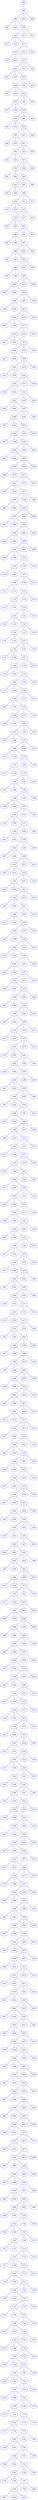 strict graph "" {
	902	[color=blue];
	903	[color=blue];
	902 -- 903	[color=blue];
	904	[color=blue];
	903 -- 904	[color=blue];
	905	[color=blue];
	903 -- 905	[color=blue];
	906	[color=blue];
	903 -- 906	[color=blue];
	907	[color=blue];
	904 -- 907	[color=blue];
	908	[color=blue];
	904 -- 908	[color=blue];
	909	[color=blue];
	904 -- 909	[color=blue];
	910	[color=blue];
	909 -- 910	[color=blue];
	911	[color=blue];
	909 -- 911	[color=blue];
	912	[color=blue];
	909 -- 912	[color=blue];
	913	[color=blue];
	910 -- 913	[color=blue];
	914	[color=blue];
	910 -- 914	[color=blue];
	915	[color=blue];
	910 -- 915	[color=blue];
	916	[color=blue];
	915 -- 916	[color=blue];
	917	[color=blue];
	915 -- 917	[color=blue];
	918	[color=blue];
	915 -- 918	[color=blue];
	919	[color=blue];
	916 -- 919	[color=blue];
	920	[color=blue];
	916 -- 920	[color=blue];
	921	[color=blue];
	916 -- 921	[color=blue];
	922	[color=blue];
	921 -- 922	[color=blue];
	923	[color=blue];
	921 -- 923	[color=blue];
	924	[color=blue];
	921 -- 924	[color=blue];
	925	[color=blue];
	922 -- 925	[color=blue];
	926	[color=blue];
	922 -- 926	[color=blue];
	927	[color=blue];
	922 -- 927	[color=blue];
	928	[color=blue];
	927 -- 928	[color=blue];
	929	[color=blue];
	927 -- 929	[color=blue];
	930	[color=blue];
	927 -- 930	[color=blue];
	931	[color=blue];
	928 -- 931	[color=blue];
	932	[color=blue];
	928 -- 932	[color=blue];
	933	[color=blue];
	928 -- 933	[color=blue];
	934	[color=blue];
	933 -- 934	[color=blue];
	935	[color=blue];
	933 -- 935	[color=blue];
	936	[color=blue];
	933 -- 936	[color=blue];
	937	[color=blue];
	934 -- 937	[color=blue];
	938	[color=blue];
	934 -- 938	[color=blue];
	939	[color=blue];
	934 -- 939	[color=blue];
	940	[color=blue];
	939 -- 940	[color=blue];
	941	[color=blue];
	939 -- 941	[color=blue];
	942	[color=blue];
	939 -- 942	[color=blue];
	943	[color=blue];
	940 -- 943	[color=blue];
	944	[color=blue];
	940 -- 944	[color=blue];
	945	[color=blue];
	940 -- 945	[color=blue];
	946	[color=blue];
	945 -- 946	[color=blue];
	947	[color=blue];
	945 -- 947	[color=blue];
	948	[color=blue];
	945 -- 948	[color=blue];
	949	[color=blue];
	946 -- 949	[color=blue];
	950	[color=blue];
	946 -- 950	[color=blue];
	951	[color=blue];
	946 -- 951	[color=blue];
	952	[color=blue];
	951 -- 952	[color=blue];
	953	[color=blue];
	951 -- 953	[color=blue];
	954	[color=blue];
	951 -- 954	[color=blue];
	955	[color=blue];
	952 -- 955	[color=blue];
	956	[color=blue];
	952 -- 956	[color=blue];
	957	[color=blue];
	952 -- 957	[color=blue];
	958	[color=blue];
	957 -- 958	[color=blue];
	959	[color=blue];
	957 -- 959	[color=blue];
	960	[color=blue];
	957 -- 960	[color=blue];
	961	[color=blue];
	958 -- 961	[color=blue];
	962	[color=blue];
	958 -- 962	[color=blue];
	963	[color=blue];
	958 -- 963	[color=blue];
	964	[color=blue];
	963 -- 964	[color=blue];
	965	[color=blue];
	963 -- 965	[color=blue];
	966	[color=blue];
	963 -- 966	[color=blue];
	967	[color=blue];
	964 -- 967	[color=blue];
	968	[color=blue];
	964 -- 968	[color=blue];
	969	[color=blue];
	964 -- 969	[color=blue];
	970	[color=blue];
	969 -- 970	[color=blue];
	971	[color=blue];
	969 -- 971	[color=blue];
	972	[color=blue];
	969 -- 972	[color=blue];
	973	[color=blue];
	970 -- 973	[color=blue];
	974	[color=blue];
	970 -- 974	[color=blue];
	975	[color=blue];
	970 -- 975	[color=blue];
	976	[color=blue];
	975 -- 976	[color=blue];
	977	[color=blue];
	975 -- 977	[color=blue];
	978	[color=blue];
	975 -- 978	[color=blue];
	979	[color=blue];
	976 -- 979	[color=blue];
	980	[color=blue];
	976 -- 980	[color=blue];
	981	[color=blue];
	976 -- 981	[color=blue];
	982	[color=blue];
	981 -- 982	[color=blue];
	983	[color=blue];
	981 -- 983	[color=blue];
	984	[color=blue];
	981 -- 984	[color=blue];
	985	[color=blue];
	982 -- 985	[color=blue];
	986	[color=blue];
	982 -- 986	[color=blue];
	987	[color=blue];
	982 -- 987	[color=blue];
	988	[color=blue];
	987 -- 988	[color=blue];
	989	[color=blue];
	987 -- 989	[color=blue];
	990	[color=blue];
	987 -- 990	[color=blue];
	991	[color=blue];
	988 -- 991	[color=blue];
	992	[color=blue];
	988 -- 992	[color=blue];
	993	[color=blue];
	988 -- 993	[color=blue];
	994	[color=blue];
	993 -- 994	[color=blue];
	995	[color=blue];
	993 -- 995	[color=blue];
	996	[color=blue];
	993 -- 996	[color=blue];
	997	[color=blue];
	994 -- 997	[color=blue];
	998	[color=blue];
	994 -- 998	[color=blue];
	999	[color=blue];
	994 -- 999	[color=blue];
	1000	[color=blue];
	999 -- 1000	[color=blue];
	1001	[color=blue];
	999 -- 1001	[color=blue];
	1002	[color=blue];
	999 -- 1002	[color=blue];
	1003	[color=blue];
	1000 -- 1003	[color=blue];
	1004	[color=blue];
	1000 -- 1004	[color=blue];
	1005	[color=blue];
	1000 -- 1005	[color=blue];
	1006	[color=blue];
	1005 -- 1006	[color=blue];
	1007	[color=blue];
	1005 -- 1007	[color=blue];
	1008	[color=blue];
	1005 -- 1008	[color=blue];
	1009	[color=blue];
	1006 -- 1009	[color=blue];
	1010	[color=blue];
	1006 -- 1010	[color=blue];
	1011	[color=blue];
	1006 -- 1011	[color=blue];
	1012	[color=blue];
	1011 -- 1012	[color=blue];
	1013	[color=blue];
	1011 -- 1013	[color=blue];
	1014	[color=blue];
	1011 -- 1014	[color=blue];
	1015	[color=blue];
	1012 -- 1015	[color=blue];
	1016	[color=blue];
	1012 -- 1016	[color=blue];
	1017	[color=blue];
	1012 -- 1017	[color=blue];
	1018	[color=blue];
	1017 -- 1018	[color=blue];
	1019	[color=blue];
	1017 -- 1019	[color=blue];
	1020	[color=blue];
	1017 -- 1020	[color=blue];
	1021	[color=blue];
	1018 -- 1021	[color=blue];
	1022	[color=blue];
	1018 -- 1022	[color=blue];
	1023	[color=blue];
	1018 -- 1023	[color=blue];
	1024	[color=blue];
	1023 -- 1024	[color=blue];
	1025	[color=blue];
	1023 -- 1025	[color=blue];
	1026	[color=blue];
	1023 -- 1026	[color=blue];
	1027	[color=blue];
	1024 -- 1027	[color=blue];
	1028	[color=blue];
	1024 -- 1028	[color=blue];
	1029	[color=blue];
	1024 -- 1029	[color=blue];
	1030	[color=blue];
	1029 -- 1030	[color=blue];
	1031	[color=blue];
	1029 -- 1031	[color=blue];
	1032	[color=blue];
	1029 -- 1032	[color=blue];
	1033	[color=blue];
	1030 -- 1033	[color=blue];
	1034	[color=blue];
	1030 -- 1034	[color=blue];
	1035	[color=blue];
	1030 -- 1035	[color=blue];
	1036	[color=blue];
	1035 -- 1036	[color=blue];
	1037	[color=blue];
	1035 -- 1037	[color=blue];
	1038	[color=blue];
	1035 -- 1038	[color=blue];
	1039	[color=blue];
	1036 -- 1039	[color=blue];
	1040	[color=blue];
	1036 -- 1040	[color=blue];
	1041	[color=blue];
	1036 -- 1041	[color=blue];
	1042	[color=blue];
	1041 -- 1042	[color=blue];
	1043	[color=blue];
	1041 -- 1043	[color=blue];
	1044	[color=blue];
	1041 -- 1044	[color=blue];
	1045	[color=blue];
	1042 -- 1045	[color=blue];
	1046	[color=blue];
	1042 -- 1046	[color=blue];
	1047	[color=blue];
	1042 -- 1047	[color=blue];
	1048	[color=blue];
	1047 -- 1048	[color=blue];
	1049	[color=blue];
	1047 -- 1049	[color=blue];
	1050	[color=blue];
	1047 -- 1050	[color=blue];
	1051	[color=blue];
	1048 -- 1051	[color=blue];
	1052	[color=blue];
	1048 -- 1052	[color=blue];
	1053	[color=blue];
	1048 -- 1053	[color=blue];
	1054	[color=blue];
	1053 -- 1054	[color=blue];
	1055	[color=blue];
	1053 -- 1055	[color=blue];
	1056	[color=blue];
	1053 -- 1056	[color=blue];
	1057	[color=blue];
	1054 -- 1057	[color=blue];
	1058	[color=blue];
	1054 -- 1058	[color=blue];
	1059	[color=blue];
	1054 -- 1059	[color=blue];
	1060	[color=blue];
	1059 -- 1060	[color=blue];
	1061	[color=blue];
	1059 -- 1061	[color=blue];
	1062	[color=blue];
	1059 -- 1062	[color=blue];
	1063	[color=blue];
	1060 -- 1063	[color=blue];
	1064	[color=blue];
	1060 -- 1064	[color=blue];
	1065	[color=blue];
	1060 -- 1065	[color=blue];
	1066	[color=blue];
	1065 -- 1066	[color=blue];
	1067	[color=blue];
	1065 -- 1067	[color=blue];
	1068	[color=blue];
	1065 -- 1068	[color=blue];
	1069	[color=blue];
	1066 -- 1069	[color=blue];
	1070	[color=blue];
	1066 -- 1070	[color=blue];
	1071	[color=blue];
	1066 -- 1071	[color=blue];
	1072	[color=blue];
	1071 -- 1072	[color=blue];
	1073	[color=blue];
	1071 -- 1073	[color=blue];
	1074	[color=blue];
	1071 -- 1074	[color=blue];
	1075	[color=blue];
	1072 -- 1075	[color=blue];
	1076	[color=blue];
	1072 -- 1076	[color=blue];
	1077	[color=blue];
	1072 -- 1077	[color=blue];
	1078	[color=blue];
	1077 -- 1078	[color=blue];
	1079	[color=blue];
	1077 -- 1079	[color=blue];
	1080	[color=blue];
	1077 -- 1080	[color=blue];
	1081	[color=blue];
	1078 -- 1081	[color=blue];
	1082	[color=blue];
	1078 -- 1082	[color=blue];
	1083	[color=blue];
	1078 -- 1083	[color=blue];
	1084	[color=blue];
	1083 -- 1084	[color=blue];
	1085	[color=blue];
	1083 -- 1085	[color=blue];
	1086	[color=blue];
	1083 -- 1086	[color=blue];
	1087	[color=blue];
	1084 -- 1087	[color=blue];
	1088	[color=blue];
	1084 -- 1088	[color=blue];
	1089	[color=blue];
	1084 -- 1089	[color=blue];
	1090	[color=blue];
	1089 -- 1090	[color=blue];
	1091	[color=blue];
	1089 -- 1091	[color=blue];
	1092	[color=blue];
	1089 -- 1092	[color=blue];
	1093	[color=blue];
	1090 -- 1093	[color=blue];
	1094	[color=blue];
	1090 -- 1094	[color=blue];
	1095	[color=blue];
	1090 -- 1095	[color=blue];
	1096	[color=blue];
	1095 -- 1096	[color=blue];
	1097	[color=blue];
	1095 -- 1097	[color=blue];
	1098	[color=blue];
	1095 -- 1098	[color=blue];
	1099	[color=blue];
	1096 -- 1099	[color=blue];
	1100	[color=blue];
	1096 -- 1100	[color=blue];
	1101	[color=blue];
	1096 -- 1101	[color=blue];
	1102	[color=blue];
	1101 -- 1102	[color=blue];
	1103	[color=blue];
	1101 -- 1103	[color=blue];
	1104	[color=blue];
	1101 -- 1104	[color=blue];
	1105	[color=blue];
	1102 -- 1105	[color=blue];
	1106	[color=blue];
	1102 -- 1106	[color=blue];
	1107	[color=blue];
	1102 -- 1107	[color=blue];
	1108	[color=blue];
	1107 -- 1108	[color=blue];
	1109	[color=blue];
	1107 -- 1109	[color=blue];
	1110	[color=blue];
	1107 -- 1110	[color=blue];
	1111	[color=blue];
	1108 -- 1111	[color=blue];
	1112	[color=blue];
	1108 -- 1112	[color=blue];
	1113	[color=blue];
	1108 -- 1113	[color=blue];
	1114	[color=blue];
	1113 -- 1114	[color=blue];
	1115	[color=blue];
	1113 -- 1115	[color=blue];
	1116	[color=blue];
	1113 -- 1116	[color=blue];
	1117	[color=blue];
	1114 -- 1117	[color=blue];
	1118	[color=blue];
	1114 -- 1118	[color=blue];
	1119	[color=blue];
	1114 -- 1119	[color=blue];
	1120	[color=blue];
	1119 -- 1120	[color=blue];
	1121	[color=blue];
	1119 -- 1121	[color=blue];
	1122	[color=blue];
	1119 -- 1122	[color=blue];
	1123	[color=blue];
	1120 -- 1123	[color=blue];
	1124	[color=blue];
	1120 -- 1124	[color=blue];
	1125	[color=blue];
	1120 -- 1125	[color=blue];
	1126	[color=blue];
	1125 -- 1126	[color=blue];
	1127	[color=blue];
	1125 -- 1127	[color=blue];
	1128	[color=blue];
	1125 -- 1128	[color=blue];
	1129	[color=blue];
	1126 -- 1129	[color=blue];
	1130	[color=blue];
	1126 -- 1130	[color=blue];
	1131	[color=blue];
	1126 -- 1131	[color=blue];
	1132	[color=blue];
	1131 -- 1132	[color=blue];
	1133	[color=blue];
	1131 -- 1133	[color=blue];
	1134	[color=blue];
	1131 -- 1134	[color=blue];
	1135	[color=blue];
	1132 -- 1135	[color=blue];
	1136	[color=blue];
	1132 -- 1136	[color=blue];
	1137	[color=blue];
	1132 -- 1137	[color=blue];
	1138	[color=blue];
	1137 -- 1138	[color=blue];
	1139	[color=blue];
	1137 -- 1139	[color=blue];
	1140	[color=blue];
	1137 -- 1140	[color=blue];
	1141	[color=blue];
	1138 -- 1141	[color=blue];
	1142	[color=blue];
	1138 -- 1142	[color=blue];
	1143	[color=blue];
	1138 -- 1143	[color=blue];
	1144	[color=blue];
	1143 -- 1144	[color=blue];
	1145	[color=blue];
	1143 -- 1145	[color=blue];
	1146	[color=blue];
	1143 -- 1146	[color=blue];
	1147	[color=blue];
	1144 -- 1147	[color=blue];
	1148	[color=blue];
	1144 -- 1148	[color=blue];
	1149	[color=blue];
	1144 -- 1149	[color=blue];
	1150	[color=blue];
	1149 -- 1150	[color=blue];
	1151	[color=blue];
	1149 -- 1151	[color=blue];
	1152	[color=blue];
	1149 -- 1152	[color=blue];
	1153	[color=blue];
	1150 -- 1153	[color=blue];
	1154	[color=blue];
	1150 -- 1154	[color=blue];
	1155	[color=blue];
	1150 -- 1155	[color=blue];
	1156	[color=blue];
	1155 -- 1156	[color=blue];
	1157	[color=blue];
	1155 -- 1157	[color=blue];
	1158	[color=blue];
	1155 -- 1158	[color=blue];
	1159	[color=blue];
	1156 -- 1159	[color=blue];
	1160	[color=blue];
	1156 -- 1160	[color=blue];
	1161	[color=blue];
	1156 -- 1161	[color=blue];
	1162	[color=blue];
	1161 -- 1162	[color=blue];
	1163	[color=blue];
	1161 -- 1163	[color=blue];
	1164	[color=blue];
	1161 -- 1164	[color=blue];
	1165	[color=blue];
	1162 -- 1165	[color=blue];
	1166	[color=blue];
	1162 -- 1166	[color=blue];
	1167	[color=blue];
	1162 -- 1167	[color=blue];
	1168	[color=blue];
	1167 -- 1168	[color=blue];
	1169	[color=blue];
	1167 -- 1169	[color=blue];
	1170	[color=blue];
	1167 -- 1170	[color=blue];
	1171	[color=blue];
	1168 -- 1171	[color=blue];
	1172	[color=blue];
	1168 -- 1172	[color=blue];
	1173	[color=blue];
	1168 -- 1173	[color=blue];
	1174	[color=blue];
	1173 -- 1174	[color=blue];
	1175	[color=blue];
	1173 -- 1175	[color=blue];
	1176	[color=blue];
	1173 -- 1176	[color=blue];
	1177	[color=blue];
	1174 -- 1177	[color=blue];
	1178	[color=blue];
	1174 -- 1178	[color=blue];
	1179	[color=blue];
	1174 -- 1179	[color=blue];
	1180	[color=blue];
	1179 -- 1180	[color=blue];
	1181	[color=blue];
	1179 -- 1181	[color=blue];
	1182	[color=blue];
	1179 -- 1182	[color=blue];
	1183	[color=blue];
	1180 -- 1183	[color=blue];
	1184	[color=blue];
	1180 -- 1184	[color=blue];
	1185	[color=blue];
	1180 -- 1185	[color=blue];
	1186	[color=blue];
	1185 -- 1186	[color=blue];
	1187	[color=blue];
	1185 -- 1187	[color=blue];
	1188	[color=blue];
	1185 -- 1188	[color=blue];
	1189	[color=blue];
	1186 -- 1189	[color=blue];
	1190	[color=blue];
	1186 -- 1190	[color=blue];
	1191	[color=blue];
	1186 -- 1191	[color=blue];
	1192	[color=blue];
	1191 -- 1192	[color=blue];
	1193	[color=blue];
	1191 -- 1193	[color=blue];
	1194	[color=blue];
	1191 -- 1194	[color=blue];
	1195	[color=blue];
	1192 -- 1195	[color=blue];
	1196	[color=blue];
	1192 -- 1196	[color=blue];
	1197	[color=blue];
	1192 -- 1197	[color=blue];
	1198	[color=blue];
	1197 -- 1198	[color=blue];
	1199	[color=blue];
	1197 -- 1199	[color=blue];
	1200	[color=blue];
	1197 -- 1200	[color=blue];
	1201	[color=blue];
	1198 -- 1201	[color=blue];
	1202	[color=blue];
	1198 -- 1202	[color=blue];
	1203	[color=blue];
	1198 -- 1203	[color=blue];
	1204	[color=blue];
	1203 -- 1204	[color=blue];
	1205	[color=blue];
	1203 -- 1205	[color=blue];
	1206	[color=blue];
	1203 -- 1206	[color=blue];
	1207	[color=blue];
	1204 -- 1207	[color=blue];
	1208	[color=blue];
	1204 -- 1208	[color=blue];
	1209	[color=blue];
	1204 -- 1209	[color=blue];
	1210	[color=blue];
	1209 -- 1210	[color=blue];
	1211	[color=blue];
	1209 -- 1211	[color=blue];
	1212	[color=blue];
	1209 -- 1212	[color=blue];
	1213	[color=blue];
	1210 -- 1213	[color=blue];
	1214	[color=blue];
	1210 -- 1214	[color=blue];
	1215	[color=blue];
	1210 -- 1215	[color=blue];
	1216	[color=blue];
	1215 -- 1216	[color=blue];
	1217	[color=blue];
	1215 -- 1217	[color=blue];
	1218	[color=blue];
	1215 -- 1218	[color=blue];
	1219	[color=blue];
	1216 -- 1219	[color=blue];
	1220	[color=blue];
	1216 -- 1220	[color=blue];
	1221	[color=blue];
	1216 -- 1221	[color=blue];
	1222	[color=blue];
	1221 -- 1222	[color=blue];
	1223	[color=blue];
	1221 -- 1223	[color=blue];
	1224	[color=blue];
	1221 -- 1224	[color=blue];
	1225	[color=blue];
	1222 -- 1225	[color=blue];
	1226	[color=blue];
	1222 -- 1226	[color=blue];
	1227	[color=blue];
	1222 -- 1227	[color=blue];
	1228	[color=blue];
	1227 -- 1228	[color=blue];
	1229	[color=blue];
	1227 -- 1229	[color=blue];
	1230	[color=blue];
	1227 -- 1230	[color=blue];
	1231	[color=blue];
	1228 -- 1231	[color=blue];
	1232	[color=blue];
	1228 -- 1232	[color=blue];
	1233	[color=blue];
	1228 -- 1233	[color=blue];
	1234	[color=blue];
	1233 -- 1234	[color=blue];
	1235	[color=blue];
	1233 -- 1235	[color=blue];
	1236	[color=blue];
	1233 -- 1236	[color=blue];
	1237	[color=blue];
	1234 -- 1237	[color=blue];
	1238	[color=blue];
	1234 -- 1238	[color=blue];
	1239	[color=blue];
	1234 -- 1239	[color=blue];
	1240	[color=blue];
	1239 -- 1240	[color=blue];
	1241	[color=blue];
	1239 -- 1241	[color=blue];
	1242	[color=blue];
	1239 -- 1242	[color=blue];
	1243	[color=blue];
	1240 -- 1243	[color=blue];
	1244	[color=blue];
	1240 -- 1244	[color=blue];
	1245	[color=blue];
	1240 -- 1245	[color=blue];
	1246	[color=blue];
	1245 -- 1246	[color=blue];
	1247	[color=blue];
	1245 -- 1247	[color=blue];
	1248	[color=blue];
	1245 -- 1248	[color=blue];
	1249	[color=blue];
	1246 -- 1249	[color=blue];
	1250	[color=blue];
	1246 -- 1250	[color=blue];
	1251	[color=blue];
	1246 -- 1251	[color=blue];
	1252	[color=blue];
	1251 -- 1252	[color=blue];
	1253	[color=blue];
	1251 -- 1253	[color=blue];
	1254	[color=blue];
	1251 -- 1254	[color=blue];
	1255	[color=blue];
	1252 -- 1255	[color=blue];
	1256	[color=blue];
	1252 -- 1256	[color=blue];
	1257	[color=blue];
	1252 -- 1257	[color=blue];
	1258	[color=blue];
	1257 -- 1258	[color=blue];
	1259	[color=blue];
	1257 -- 1259	[color=blue];
	1260	[color=blue];
	1257 -- 1260	[color=blue];
	1261	[color=blue];
	1258 -- 1261	[color=blue];
	1262	[color=blue];
	1258 -- 1262	[color=blue];
	1263	[color=blue];
	1258 -- 1263	[color=blue];
	1264	[color=blue];
	1263 -- 1264	[color=blue];
	1265	[color=blue];
	1263 -- 1265	[color=blue];
	1266	[color=blue];
	1263 -- 1266	[color=blue];
	1267	[color=blue];
	1264 -- 1267	[color=blue];
	1268	[color=blue];
	1264 -- 1268	[color=blue];
	1269	[color=blue];
	1264 -- 1269	[color=blue];
	1270	[color=blue];
	1269 -- 1270	[color=blue];
	1271	[color=blue];
	1269 -- 1271	[color=blue];
	1272	[color=blue];
	1269 -- 1272	[color=blue];
	1273	[color=blue];
	1270 -- 1273	[color=blue];
	1274	[color=blue];
	1270 -- 1274	[color=blue];
	1275	[color=blue];
	1270 -- 1275	[color=blue];
	1276	[color=blue];
	1275 -- 1276	[color=blue];
	1277	[color=blue];
	1275 -- 1277	[color=blue];
	1278	[color=blue];
	1275 -- 1278	[color=blue];
	1279	[color=blue];
	1276 -- 1279	[color=blue];
	1280	[color=blue];
	1276 -- 1280	[color=blue];
	1281	[color=blue];
	1276 -- 1281	[color=blue];
	1282	[color=blue];
	1281 -- 1282	[color=blue];
	1283	[color=blue];
	1281 -- 1283	[color=blue];
	1284	[color=blue];
	1281 -- 1284	[color=blue];
	1285	[color=blue];
	1282 -- 1285	[color=blue];
	1286	[color=blue];
	1282 -- 1286	[color=blue];
	1287	[color=blue];
	1282 -- 1287	[color=blue];
	1288	[color=blue];
	1287 -- 1288	[color=blue];
	1289	[color=blue];
	1287 -- 1289	[color=blue];
	1290	[color=blue];
	1287 -- 1290	[color=blue];
	1291	[color=blue];
	1288 -- 1291	[color=blue];
	1292	[color=blue];
	1288 -- 1292	[color=blue];
	1293	[color=blue];
	1288 -- 1293	[color=blue];
	1294	[color=blue];
	1293 -- 1294	[color=blue];
	1295	[color=blue];
	1293 -- 1295	[color=blue];
	1296	[color=blue];
	1293 -- 1296	[color=blue];
	1297	[color=blue];
	1294 -- 1297	[color=blue];
	1298	[color=blue];
	1294 -- 1298	[color=blue];
	1299	[color=blue];
	1294 -- 1299	[color=blue];
	1300	[color=blue];
	1299 -- 1300	[color=blue];
	1301	[color=blue];
	1299 -- 1301	[color=blue];
	1302	[color=blue];
	1299 -- 1302	[color=blue];
	1303	[color=blue];
	1300 -- 1303	[color=blue];
	1304	[color=blue];
	1300 -- 1304	[color=blue];
	1305	[color=blue];
	1300 -- 1305	[color=blue];
	1306	[color=blue];
	1305 -- 1306	[color=blue];
	1307	[color=blue];
	1305 -- 1307	[color=blue];
	1308	[color=blue];
	1305 -- 1308	[color=blue];
	1309	[color=blue];
	1306 -- 1309	[color=blue];
	1310	[color=blue];
	1306 -- 1310	[color=blue];
	1311	[color=blue];
	1306 -- 1311	[color=blue];
	1312	[color=blue];
	1311 -- 1312	[color=blue];
	1313	[color=blue];
	1311 -- 1313	[color=blue];
	1314	[color=blue];
	1311 -- 1314	[color=blue];
	1315	[color=blue];
	1312 -- 1315	[color=blue];
	1316	[color=blue];
	1312 -- 1316	[color=blue];
	1317	[color=blue];
	1312 -- 1317	[color=blue];
	1318	[color=blue];
	1317 -- 1318	[color=blue];
	1319	[color=blue];
	1317 -- 1319	[color=blue];
	1320	[color=blue];
	1317 -- 1320	[color=blue];
	1321	[color=blue];
	1318 -- 1321	[color=blue];
	1322	[color=blue];
	1318 -- 1322	[color=blue];
	1323	[color=blue];
	1318 -- 1323	[color=blue];
	1324	[color=blue];
	1323 -- 1324	[color=blue];
	1325	[color=blue];
	1323 -- 1325	[color=blue];
	1326	[color=blue];
	1323 -- 1326	[color=blue];
	1327	[color=blue];
	1324 -- 1327	[color=blue];
	1328	[color=blue];
	1324 -- 1328	[color=blue];
	1329	[color=blue];
	1324 -- 1329	[color=blue];
	1330	[color=blue];
	1329 -- 1330	[color=blue];
	1331	[color=blue];
	1329 -- 1331	[color=blue];
	1332	[color=blue];
	1329 -- 1332	[color=blue];
	1333	[color=blue];
	1330 -- 1333	[color=blue];
	1334	[color=blue];
	1330 -- 1334	[color=blue];
	1335	[color=blue];
	1330 -- 1335	[color=blue];
	1336	[color=blue];
	1335 -- 1336	[color=blue];
	1337	[color=blue];
	1335 -- 1337	[color=blue];
	1338	[color=blue];
	1335 -- 1338	[color=blue];
	1339	[color=blue];
	1336 -- 1339	[color=blue];
	1340	[color=blue];
	1336 -- 1340	[color=blue];
	1341	[color=blue];
	1336 -- 1341	[color=blue];
	1342	[color=blue];
	1341 -- 1342	[color=blue];
	1343	[color=blue];
	1341 -- 1343	[color=blue];
	1344	[color=blue];
	1341 -- 1344	[color=blue];
	1345	[color=blue];
	1342 -- 1345	[color=blue];
	1346	[color=blue];
	1342 -- 1346	[color=blue];
	1347	[color=blue];
	1342 -- 1347	[color=blue];
	1348	[color=blue];
	1347 -- 1348	[color=blue];
	1349	[color=blue];
	1347 -- 1349	[color=blue];
	1350	[color=blue];
	1347 -- 1350	[color=blue];
	1351	[color=blue];
	1348 -- 1351	[color=blue];
	1352	[color=blue];
	1348 -- 1352	[color=blue];
	1353	[color=blue];
	1348 -- 1353	[color=blue];
	1354	[color=blue];
	1353 -- 1354	[color=blue];
	1355	[color=blue];
	1353 -- 1355	[color=blue];
	1356	[color=blue];
	1353 -- 1356	[color=blue];
	1357	[color=blue];
	1354 -- 1357	[color=blue];
	1358	[color=blue];
	1354 -- 1358	[color=blue];
	1359	[color=blue];
	1354 -- 1359	[color=blue];
	1360	[color=blue];
	1359 -- 1360	[color=blue];
	1361	[color=blue];
	1359 -- 1361	[color=blue];
	1362	[color=blue];
	1359 -- 1362	[color=blue];
	1363	[color=blue];
	1360 -- 1363	[color=blue];
	1364	[color=blue];
	1360 -- 1364	[color=blue];
	1365	[color=blue];
	1360 -- 1365	[color=blue];
	1366	[color=blue];
	1365 -- 1366	[color=blue];
	1367	[color=blue];
	1365 -- 1367	[color=blue];
	1368	[color=blue];
	1365 -- 1368	[color=blue];
	1369	[color=blue];
	1366 -- 1369	[color=blue];
	1370	[color=blue];
	1366 -- 1370	[color=blue];
	1371	[color=blue];
	1366 -- 1371	[color=blue];
	1372	[color=blue];
	1371 -- 1372	[color=blue];
	1373	[color=blue];
	1371 -- 1373	[color=blue];
	1374	[color=blue];
	1371 -- 1374	[color=blue];
	1375	[color=blue];
	1372 -- 1375	[color=blue];
	1376	[color=blue];
	1372 -- 1376	[color=blue];
	1377	[color=blue];
	1372 -- 1377	[color=blue];
	1378	[color=blue];
	1377 -- 1378	[color=blue];
	1379	[color=blue];
	1377 -- 1379	[color=blue];
	1380	[color=blue];
	1377 -- 1380	[color=blue];
	1381	[color=blue];
	1378 -- 1381	[color=blue];
	1382	[color=blue];
	1378 -- 1382	[color=blue];
	1383	[color=blue];
	1378 -- 1383	[color=blue];
	1384	[color=blue];
	1383 -- 1384	[color=blue];
	1385	[color=blue];
	1383 -- 1385	[color=blue];
	1386	[color=blue];
	1383 -- 1386	[color=blue];
	1387	[color=blue];
	1384 -- 1387	[color=blue];
	1388	[color=blue];
	1384 -- 1388	[color=blue];
	1389	[color=blue];
	1384 -- 1389	[color=blue];
	1390	[color=blue];
	1389 -- 1390	[color=blue];
	1391	[color=blue];
	1389 -- 1391	[color=blue];
	1392	[color=blue];
	1389 -- 1392	[color=blue];
	1393	[color=blue];
	1390 -- 1393	[color=blue];
	1394	[color=blue];
	1390 -- 1394	[color=blue];
	1395	[color=blue];
	1390 -- 1395	[color=blue];
	1396	[color=blue];
	1395 -- 1396	[color=blue];
	1397	[color=blue];
	1395 -- 1397	[color=blue];
	1398	[color=blue];
	1395 -- 1398	[color=blue];
	1399	[color=blue];
	1396 -- 1399	[color=blue];
	1400	[color=blue];
	1396 -- 1400	[color=blue];
	1401	[color=blue];
	1396 -- 1401	[color=blue];
	1402	[color=blue];
	1401 -- 1402	[color=blue];
	1403	[color=blue];
	1401 -- 1403	[color=blue];
	1404	[color=blue];
	1401 -- 1404	[color=blue];
	1405	[color=blue];
	1402 -- 1405	[color=blue];
	1406	[color=blue];
	1402 -- 1406	[color=blue];
	1407	[color=blue];
	1402 -- 1407	[color=blue];
	1408	[color=blue];
	1407 -- 1408	[color=blue];
	1409	[color=blue];
	1407 -- 1409	[color=blue];
	1410	[color=blue];
	1407 -- 1410	[color=blue];
	1411	[color=blue];
	1408 -- 1411	[color=blue];
	1412	[color=blue];
	1408 -- 1412	[color=blue];
	1413	[color=blue];
	1408 -- 1413	[color=blue];
	1414	[color=blue];
	1413 -- 1414	[color=blue];
	1415	[color=blue];
	1413 -- 1415	[color=blue];
	1416	[color=blue];
	1413 -- 1416	[color=blue];
	1417	[color=blue];
	1414 -- 1417	[color=blue];
	1418	[color=blue];
	1414 -- 1418	[color=blue];
	1419	[color=blue];
	1414 -- 1419	[color=blue];
	1420	[color=blue];
	1419 -- 1420	[color=blue];
	1421	[color=blue];
	1419 -- 1421	[color=blue];
	1422	[color=blue];
	1419 -- 1422	[color=blue];
	1423	[color=blue];
	1420 -- 1423	[color=blue];
	1424	[color=blue];
	1420 -- 1424	[color=blue];
	1425	[color=blue];
	1420 -- 1425	[color=blue];
	1426	[color=blue];
	1425 -- 1426	[color=blue];
	1427	[color=blue];
	1425 -- 1427	[color=blue];
	1428	[color=blue];
	1425 -- 1428	[color=blue];
	1429	[color=blue];
	1426 -- 1429	[color=blue];
	1430	[color=blue];
	1426 -- 1430	[color=blue];
	1431	[color=blue];
	1426 -- 1431	[color=blue];
	1432	[color=blue];
	1431 -- 1432	[color=blue];
	1433	[color=blue];
	1431 -- 1433	[color=blue];
	1434	[color=blue];
	1431 -- 1434	[color=blue];
	1435	[color=blue];
	1432 -- 1435	[color=blue];
	1436	[color=blue];
	1432 -- 1436	[color=blue];
	1437	[color=blue];
	1432 -- 1437	[color=blue];
	1438	[color=blue];
	1437 -- 1438	[color=blue];
	1439	[color=blue];
	1437 -- 1439	[color=blue];
	1440	[color=blue];
	1437 -- 1440	[color=blue];
	1441	[color=blue];
	1438 -- 1441	[color=blue];
	1442	[color=blue];
	1438 -- 1442	[color=blue];
	1443	[color=blue];
	1438 -- 1443	[color=blue];
	1444	[color=blue];
	1443 -- 1444	[color=blue];
	1445	[color=blue];
	1443 -- 1445	[color=blue];
	1446	[color=blue];
	1443 -- 1446	[color=blue];
	1447	[color=blue];
	1444 -- 1447	[color=blue];
	1448	[color=blue];
	1444 -- 1448	[color=blue];
	1449	[color=blue];
	1444 -- 1449	[color=blue];
	1450	[color=blue];
	1449 -- 1450	[color=blue];
	1451	[color=blue];
	1449 -- 1451	[color=blue];
	1452	[color=blue];
	1449 -- 1452	[color=blue];
	1453	[color=blue];
	1450 -- 1453	[color=blue];
	1454	[color=blue];
	1450 -- 1454	[color=blue];
	1455	[color=blue];
	1450 -- 1455	[color=blue];
	1456	[color=blue];
	1455 -- 1456	[color=blue];
	1457	[color=blue];
	1455 -- 1457	[color=blue];
	1458	[color=blue];
	1455 -- 1458	[color=blue];
	1459	[color=blue];
	1456 -- 1459	[color=blue];
	1460	[color=blue];
	1456 -- 1460	[color=blue];
	1461	[color=blue];
	1456 -- 1461	[color=blue];
	1462	[color=blue];
	1461 -- 1462	[color=blue];
	1463	[color=blue];
	1461 -- 1463	[color=blue];
	1464	[color=blue];
	1461 -- 1464	[color=blue];
	1465	[color=blue];
	1462 -- 1465	[color=blue];
	1466	[color=blue];
	1462 -- 1466	[color=blue];
	1467	[color=blue];
	1462 -- 1467	[color=blue];
	1468	[color=blue];
	1467 -- 1468	[color=blue];
	1469	[color=blue];
	1467 -- 1469	[color=blue];
	1470	[color=blue];
	1467 -- 1470	[color=blue];
	1471	[color=blue];
	1468 -- 1471	[color=blue];
	1472	[color=blue];
	1468 -- 1472	[color=blue];
	1473	[color=blue];
	1468 -- 1473	[color=blue];
	1474	[color=blue];
	1473 -- 1474	[color=blue];
	1475	[color=blue];
	1473 -- 1475	[color=blue];
	1476	[color=blue];
	1473 -- 1476	[color=blue];
	1477	[color=blue];
	1474 -- 1477	[color=blue];
	1478	[color=blue];
	1474 -- 1478	[color=blue];
	1479	[color=blue];
	1474 -- 1479	[color=blue];
	1480	[color=blue];
	1479 -- 1480	[color=blue];
	1481	[color=blue];
	1479 -- 1481	[color=blue];
	1482	[color=blue];
	1479 -- 1482	[color=blue];
	1483	[color=blue];
	1480 -- 1483	[color=blue];
	1484	[color=blue];
	1480 -- 1484	[color=blue];
	1485	[color=blue];
	1480 -- 1485	[color=blue];
	1486	[color=blue];
	1485 -- 1486	[color=blue];
	1487	[color=blue];
	1485 -- 1487	[color=blue];
	1488	[color=blue];
	1485 -- 1488	[color=blue];
	1489	[color=blue];
	1486 -- 1489	[color=blue];
	1490	[color=blue];
	1486 -- 1490	[color=blue];
	1491	[color=blue];
	1486 -- 1491	[color=blue];
	1492	[color=blue];
	1491 -- 1492	[color=blue];
	1493	[color=blue];
	1491 -- 1493	[color=blue];
	1494	[color=blue];
	1491 -- 1494	[color=blue];
	1495	[color=blue];
	1492 -- 1495	[color=blue];
	1496	[color=blue];
	1492 -- 1496	[color=blue];
	1497	[color=blue];
	1492 -- 1497	[color=blue];
	1498	[color=blue];
	1497 -- 1498	[color=blue];
	1499	[color=blue];
	1497 -- 1499	[color=blue];
	1500	[color=blue];
	1497 -- 1500	[color=blue];
	1501	[color=blue];
	1498 -- 1501	[color=blue];
	1502	[color=blue];
	1498 -- 1502	[color=blue];
	1503	[color=blue];
	1498 -- 1503	[color=blue];
	1504	[color=blue];
	1503 -- 1504	[color=blue];
	1505	[color=blue];
	1503 -- 1505	[color=blue];
	1506	[color=blue];
	1503 -- 1506	[color=blue];
	1507	[color=blue];
	1504 -- 1507	[color=blue];
	1508	[color=blue];
	1504 -- 1508	[color=blue];
	1509	[color=blue];
	1504 -- 1509	[color=blue];
	1510	[color=blue];
	1509 -- 1510	[color=blue];
	1511	[color=blue];
	1509 -- 1511	[color=blue];
	1512	[color=blue];
	1509 -- 1512	[color=blue];
	1513	[color=blue];
	1510 -- 1513	[color=blue];
	1514	[color=blue];
	1510 -- 1514	[color=blue];
	1515	[color=blue];
	1510 -- 1515	[color=blue];
	1516	[color=blue];
	1515 -- 1516	[color=blue];
	1517	[color=blue];
	1515 -- 1517	[color=blue];
	1518	[color=blue];
	1515 -- 1518	[color=blue];
	1519	[color=blue];
	1516 -- 1519	[color=blue];
	1520	[color=blue];
	1516 -- 1520	[color=blue];
	1521	[color=blue];
	1516 -- 1521	[color=blue];
	1522	[color=blue];
	1521 -- 1522	[color=blue];
	1523	[color=blue];
	1521 -- 1523	[color=blue];
	1524	[color=blue];
	1521 -- 1524	[color=blue];
	1525	[color=blue];
	1522 -- 1525	[color=blue];
	1526	[color=blue];
	1522 -- 1526	[color=blue];
	1527	[color=blue];
	1522 -- 1527	[color=blue];
	1528	[color=blue];
	1527 -- 1528	[color=blue];
	1529	[color=blue];
	1527 -- 1529	[color=blue];
	1530	[color=blue];
	1527 -- 1530	[color=blue];
	1531	[color=blue];
	1528 -- 1531	[color=blue];
	1532	[color=blue];
	1528 -- 1532	[color=blue];
	1533	[color=blue];
	1528 -- 1533	[color=blue];
	1534	[color=blue];
	1533 -- 1534	[color=blue];
	1535	[color=blue];
	1533 -- 1535	[color=blue];
	1536	[color=blue];
	1533 -- 1536	[color=blue];
	1537	[color=blue];
	1534 -- 1537	[color=blue];
	1538	[color=blue];
	1534 -- 1538	[color=blue];
	1539	[color=blue];
	1534 -- 1539	[color=blue];
	1540	[color=blue];
	1539 -- 1540	[color=blue];
	1541	[color=blue];
	1539 -- 1541	[color=blue];
	1542	[color=blue];
	1539 -- 1542	[color=blue];
	1543	[color=blue];
	1540 -- 1543	[color=blue];
	1544	[color=blue];
	1540 -- 1544	[color=blue];
	1545	[color=blue];
	1540 -- 1545	[color=blue];
	1546	[color=blue];
	1545 -- 1546	[color=blue];
	1547	[color=blue];
	1545 -- 1547	[color=blue];
	1548	[color=blue];
	1545 -- 1548	[color=blue];
	1549	[color=blue];
	1546 -- 1549	[color=blue];
	1550	[color=blue];
	1546 -- 1550	[color=blue];
	1551	[color=blue];
	1546 -- 1551	[color=blue];
	1552	[color=blue];
	1551 -- 1552	[color=blue];
	1553	[color=blue];
	1551 -- 1553	[color=blue];
	1554	[color=blue];
	1551 -- 1554	[color=blue];
	1555	[color=blue];
	1552 -- 1555	[color=blue];
	1556	[color=blue];
	1552 -- 1556	[color=blue];
	1557	[color=blue];
	1552 -- 1557	[color=blue];
	1558	[color=blue];
	1557 -- 1558	[color=blue];
	1559	[color=blue];
	1557 -- 1559	[color=blue];
	1560	[color=blue];
	1557 -- 1560	[color=blue];
	1561	[color=blue];
	1558 -- 1561	[color=blue];
	1562	[color=blue];
	1558 -- 1562	[color=blue];
	1563	[color=blue];
	1558 -- 1563	[color=blue];
	1564	[color=blue];
	1563 -- 1564	[color=blue];
	1565	[color=blue];
	1563 -- 1565	[color=blue];
	1566	[color=blue];
	1563 -- 1566	[color=blue];
	1567	[color=blue];
	1564 -- 1567	[color=blue];
	1568	[color=blue];
	1564 -- 1568	[color=blue];
	1569	[color=blue];
	1564 -- 1569	[color=blue];
	1570	[color=blue];
	1569 -- 1570	[color=blue];
	1571	[color=blue];
	1569 -- 1571	[color=blue];
	1572	[color=blue];
	1569 -- 1572	[color=blue];
	1573	[color=blue];
	1570 -- 1573	[color=blue];
	1574	[color=blue];
	1570 -- 1574	[color=blue];
	1575	[color=blue];
	1570 -- 1575	[color=blue];
	1576	[color=blue];
	1575 -- 1576	[color=blue];
	1577	[color=blue];
	1575 -- 1577	[color=blue];
	1578	[color=blue];
	1575 -- 1578	[color=blue];
	1579	[color=blue];
	1576 -- 1579	[color=blue];
	1580	[color=blue];
	1576 -- 1580	[color=blue];
	1581	[color=blue];
	1576 -- 1581	[color=blue];
	1582	[color=blue];
	1581 -- 1582	[color=blue];
	1583	[color=blue];
	1581 -- 1583	[color=blue];
	1584	[color=blue];
	1581 -- 1584	[color=blue];
	1585	[color=blue];
	1582 -- 1585	[color=blue];
	1586	[color=blue];
	1582 -- 1586	[color=blue];
	1587	[color=blue];
	1582 -- 1587	[color=blue];
	1588	[color=blue];
	1587 -- 1588	[color=blue];
	1589	[color=blue];
	1587 -- 1589	[color=blue];
	1590	[color=blue];
	1587 -- 1590	[color=blue];
	1591	[color=blue];
	1588 -- 1591	[color=blue];
	1592	[color=blue];
	1588 -- 1592	[color=blue];
	1593	[color=blue];
	1588 -- 1593	[color=blue];
	1594	[color=blue];
	1593 -- 1594	[color=blue];
	1595	[color=blue];
	1593 -- 1595	[color=blue];
	1596	[color=blue];
	1593 -- 1596	[color=blue];
	1597	[color=blue];
	1594 -- 1597	[color=blue];
	1598	[color=blue];
	1594 -- 1598	[color=blue];
	1599	[color=blue];
	1594 -- 1599	[color=blue];
	1600	[color=blue];
	1599 -- 1600	[color=blue];
	1601	[color=blue];
	1599 -- 1601	[color=blue];
	1602	[color=blue];
	1599 -- 1602	[color=blue];
	1603	[color=blue];
	1600 -- 1603	[color=blue];
	1604	[color=blue];
	1600 -- 1604	[color=blue];
	1605	[color=blue];
	1600 -- 1605	[color=blue];
	1606	[color=blue];
	1605 -- 1606	[color=blue];
	1607	[color=blue];
	1605 -- 1607	[color=blue];
	1608	[color=blue];
	1605 -- 1608	[color=blue];
	1609	[color=blue];
	1606 -- 1609	[color=blue];
	1610	[color=blue];
	1606 -- 1610	[color=blue];
	1611	[color=blue];
	1606 -- 1611	[color=blue];
	1612	[color=blue];
	1611 -- 1612	[color=blue];
	1613	[color=blue];
	1611 -- 1613	[color=blue];
	1614	[color=blue];
	1611 -- 1614	[color=blue];
	1615	[color=blue];
	1612 -- 1615	[color=blue];
	1616	[color=blue];
	1612 -- 1616	[color=blue];
	1617	[color=blue];
	1612 -- 1617	[color=blue];
	1618	[color=blue];
	1617 -- 1618	[color=blue];
	1619	[color=blue];
	1617 -- 1619	[color=blue];
	1620	[color=blue];
	1617 -- 1620	[color=blue];
	1621	[color=blue];
	1618 -- 1621	[color=blue];
	1622	[color=blue];
	1618 -- 1622	[color=blue];
	1623	[color=blue];
	1618 -- 1623	[color=blue];
	1624	[color=blue];
	1623 -- 1624	[color=blue];
	1625	[color=blue];
	1623 -- 1625	[color=blue];
	1626	[color=blue];
	1623 -- 1626	[color=blue];
	1627	[color=blue];
	1624 -- 1627	[color=blue];
	1628	[color=blue];
	1624 -- 1628	[color=blue];
	1629	[color=blue];
	1624 -- 1629	[color=blue];
	1630	[color=blue];
	1629 -- 1630	[color=blue];
	1631	[color=blue];
	1629 -- 1631	[color=blue];
	1632	[color=blue];
	1629 -- 1632	[color=blue];
	1633	[color=blue];
	1630 -- 1633	[color=blue];
	1634	[color=blue];
	1630 -- 1634	[color=blue];
	1635	[color=blue];
	1630 -- 1635	[color=blue];
	1636	[color=blue];
	1635 -- 1636	[color=blue];
	1637	[color=blue];
	1635 -- 1637	[color=blue];
	1638	[color=blue];
	1635 -- 1638	[color=blue];
	1639	[color=blue];
	1636 -- 1639	[color=blue];
	1640	[color=blue];
	1636 -- 1640	[color=blue];
	1641	[color=blue];
	1636 -- 1641	[color=blue];
	1642	[color=blue];
	1641 -- 1642	[color=blue];
	1643	[color=blue];
	1641 -- 1643	[color=blue];
	1644	[color=blue];
	1641 -- 1644	[color=blue];
	1645	[color=blue];
	1642 -- 1645	[color=blue];
	1646	[color=blue];
	1642 -- 1646	[color=blue];
	1647	[color=blue];
	1642 -- 1647	[color=blue];
	1648	[color=blue];
	1647 -- 1648	[color=blue];
	1649	[color=blue];
	1647 -- 1649	[color=blue];
	1650	[color=blue];
	1647 -- 1650	[color=blue];
	1651	[color=blue];
	1648 -- 1651	[color=blue];
	1652	[color=blue];
	1648 -- 1652	[color=blue];
	1653	[color=blue];
	1648 -- 1653	[color=blue];
	1654	[color=blue];
	1653 -- 1654	[color=blue];
	1655	[color=blue];
	1653 -- 1655	[color=blue];
	1656	[color=blue];
	1653 -- 1656	[color=blue];
	1657	[color=blue];
	1654 -- 1657	[color=blue];
	1658	[color=blue];
	1654 -- 1658	[color=blue];
	1659	[color=blue];
	1654 -- 1659	[color=blue];
	1660	[color=blue];
	1659 -- 1660	[color=blue];
	1661	[color=blue];
	1659 -- 1661	[color=blue];
	1662	[color=blue];
	1659 -- 1662	[color=blue];
	1663	[color=blue];
	1660 -- 1663	[color=blue];
	1664	[color=blue];
	1660 -- 1664	[color=blue];
	1665	[color=blue];
	1660 -- 1665	[color=blue];
	1666	[color=blue];
	1665 -- 1666	[color=blue];
	1667	[color=blue];
	1665 -- 1667	[color=blue];
	1668	[color=blue];
	1665 -- 1668	[color=blue];
	1669	[color=blue];
	1666 -- 1669	[color=blue];
	1670	[color=blue];
	1666 -- 1670	[color=blue];
	1671	[color=blue];
	1666 -- 1671	[color=blue];
	1672	[color=blue];
	1671 -- 1672	[color=blue];
	1673	[color=blue];
	1671 -- 1673	[color=blue];
	1674	[color=blue];
	1671 -- 1674	[color=blue];
	1675	[color=blue];
	1672 -- 1675	[color=blue];
	1676	[color=blue];
	1672 -- 1676	[color=blue];
	1677	[color=blue];
	1672 -- 1677	[color=blue];
	1678	[color=blue];
	1677 -- 1678	[color=blue];
	1679	[color=blue];
	1677 -- 1679	[color=blue];
	1680	[color=blue];
	1677 -- 1680	[color=blue];
	1681	[color=blue];
	1678 -- 1681	[color=blue];
	1682	[color=blue];
	1678 -- 1682	[color=blue];
	1683	[color=blue];
	1678 -- 1683	[color=blue];
	1684	[color=blue];
	1683 -- 1684	[color=blue];
	1685	[color=blue];
	1683 -- 1685	[color=blue];
	1686	[color=blue];
	1683 -- 1686	[color=blue];
	1687	[color=blue];
	1684 -- 1687	[color=blue];
	1688	[color=blue];
	1684 -- 1688	[color=blue];
	1689	[color=blue];
	1684 -- 1689	[color=blue];
	1690	[color=blue];
	1689 -- 1690	[color=blue];
	1691	[color=blue];
	1689 -- 1691	[color=blue];
	1692	[color=blue];
	1689 -- 1692	[color=blue];
	1693	[color=blue];
	1690 -- 1693	[color=blue];
	1694	[color=blue];
	1690 -- 1694	[color=blue];
	1695	[color=blue];
	1690 -- 1695	[color=blue];
	1696	[color=blue];
	1695 -- 1696	[color=blue];
	1697	[color=blue];
	1695 -- 1697	[color=blue];
	1698	[color=blue];
	1695 -- 1698	[color=blue];
	1699	[color=blue];
	1696 -- 1699	[color=blue];
	1700	[color=blue];
	1696 -- 1700	[color=blue];
	1701	[color=blue];
	1696 -- 1701	[color=blue];
	1702	[color=blue];
	1701 -- 1702	[color=blue];
	1703	[color=blue];
	1701 -- 1703	[color=blue];
	1704	[color=blue];
	1701 -- 1704	[color=blue];
	1705	[color=blue];
	1702 -- 1705	[color=blue];
	1706	[color=blue];
	1702 -- 1706	[color=blue];
	1707	[color=blue];
	1702 -- 1707	[color=blue];
	1708	[color=blue];
	1707 -- 1708	[color=blue];
	1709	[color=blue];
	1707 -- 1709	[color=blue];
	1710	[color=blue];
	1707 -- 1710	[color=blue];
	1711	[color=blue];
	1708 -- 1711	[color=blue];
	1712	[color=blue];
	1708 -- 1712	[color=blue];
	1713	[color=blue];
	1708 -- 1713	[color=blue];
	1714	[color=blue];
	1713 -- 1714	[color=blue];
	1715	[color=blue];
	1713 -- 1715	[color=blue];
	1716	[color=blue];
	1713 -- 1716	[color=blue];
	1717	[color=blue];
	1714 -- 1717	[color=blue];
	1718	[color=blue];
	1714 -- 1718	[color=blue];
	1719	[color=blue];
	1714 -- 1719	[color=blue];
	1720	[color=blue];
	1719 -- 1720	[color=blue];
	1721	[color=blue];
	1719 -- 1721	[color=blue];
	1722	[color=blue];
	1719 -- 1722	[color=blue];
	1723	[color=blue];
	1720 -- 1723	[color=blue];
	1724	[color=blue];
	1720 -- 1724	[color=blue];
	1725	[color=blue];
	1720 -- 1725	[color=blue];
	1726	[color=blue];
	1725 -- 1726	[color=blue];
	1727	[color=blue];
	1725 -- 1727	[color=blue];
	1728	[color=blue];
	1725 -- 1728	[color=blue];
	1729	[color=blue];
	1726 -- 1729	[color=blue];
	1730	[color=blue];
	1726 -- 1730	[color=blue];
	1731	[color=blue];
	1726 -- 1731	[color=blue];
	1732	[color=blue];
	1731 -- 1732	[color=blue];
	1733	[color=blue];
	1731 -- 1733	[color=blue];
	1734	[color=blue];
	1731 -- 1734	[color=blue];
	1735	[color=blue];
	1732 -- 1735	[color=blue];
	1736	[color=blue];
	1732 -- 1736	[color=blue];
	1737	[color=blue];
	1732 -- 1737	[color=blue];
	1738	[color=blue];
	1737 -- 1738	[color=blue];
	1739	[color=blue];
	1737 -- 1739	[color=blue];
	1740	[color=blue];
	1737 -- 1740	[color=blue];
	1741	[color=blue];
	1738 -- 1741	[color=blue];
	1742	[color=blue];
	1738 -- 1742	[color=blue];
	1743	[color=blue];
	1738 -- 1743	[color=blue];
	1744	[color=blue];
	1743 -- 1744	[color=blue];
	1745	[color=blue];
	1743 -- 1745	[color=blue];
	1746	[color=blue];
	1743 -- 1746	[color=blue];
	1747	[color=blue];
	1744 -- 1747	[color=blue];
	1748	[color=blue];
	1744 -- 1748	[color=blue];
	1749	[color=blue];
	1744 -- 1749	[color=blue];
	1750	[color=blue];
	1749 -- 1750	[color=blue];
	1751	[color=blue];
	1749 -- 1751	[color=blue];
	1752	[color=blue];
	1749 -- 1752	[color=blue];
	1753	[color=blue];
	1750 -- 1753	[color=blue];
	1754	[color=blue];
	1750 -- 1754	[color=blue];
	1755	[color=blue];
	1750 -- 1755	[color=blue];
	1756	[color=blue];
	1755 -- 1756	[color=blue];
	1757	[color=blue];
	1755 -- 1757	[color=blue];
	1758	[color=blue];
	1755 -- 1758	[color=blue];
	1759	[color=blue];
	1756 -- 1759	[color=blue];
	1760	[color=blue];
	1756 -- 1760	[color=blue];
	1761	[color=blue];
	1756 -- 1761	[color=blue];
	1762	[color=blue];
	1761 -- 1762	[color=blue];
	1763	[color=blue];
	1761 -- 1763	[color=blue];
	1764	[color=blue];
	1761 -- 1764	[color=blue];
	1765	[color=blue];
	1762 -- 1765	[color=blue];
	1766	[color=blue];
	1762 -- 1766	[color=blue];
	1767	[color=blue];
	1762 -- 1767	[color=blue];
	1768	[color=blue];
	1767 -- 1768	[color=blue];
	1769	[color=blue];
	1767 -- 1769	[color=blue];
	1770	[color=blue];
	1767 -- 1770	[color=blue];
	1771	[color=blue];
	1768 -- 1771	[color=blue];
	1772	[color=blue];
	1768 -- 1772	[color=blue];
	1773	[color=blue];
	1768 -- 1773	[color=blue];
	1774	[color=blue];
	1773 -- 1774	[color=blue];
	1775	[color=blue];
	1773 -- 1775	[color=blue];
	1776	[color=blue];
	1773 -- 1776	[color=blue];
	1777	[color=blue];
	1774 -- 1777	[color=blue];
	1778	[color=blue];
	1774 -- 1778	[color=blue];
	1779	[color=blue];
	1774 -- 1779	[color=blue];
	1780	[color=blue];
	1779 -- 1780	[color=blue];
	1781	[color=blue];
	1779 -- 1781	[color=blue];
	1782	[color=blue];
	1779 -- 1782	[color=blue];
	1783	[color=blue];
	1780 -- 1783	[color=blue];
	1784	[color=blue];
	1780 -- 1784	[color=blue];
	1785	[color=blue];
	1780 -- 1785	[color=blue];
	1786	[color=blue];
	1785 -- 1786	[color=blue];
	1787	[color=blue];
	1785 -- 1787	[color=blue];
	1788	[color=blue];
	1785 -- 1788	[color=blue];
	1789	[color=blue];
	1786 -- 1789	[color=blue];
	1790	[color=blue];
	1786 -- 1790	[color=blue];
	1791	[color=blue];
	1786 -- 1791	[color=blue];
	1792	[color=blue];
	1791 -- 1792	[color=blue];
	1793	[color=blue];
	1791 -- 1793	[color=blue];
	1794	[color=blue];
	1791 -- 1794	[color=blue];
	1795	[color=blue];
	1792 -- 1795	[color=blue];
	1796	[color=blue];
	1792 -- 1796	[color=blue];
	1797	[color=blue];
	1792 -- 1797	[color=blue];
	1798	[color=blue];
	1797 -- 1798	[color=blue];
	1799	[color=blue];
	1797 -- 1799	[color=blue];
	1800	[color=blue];
	1797 -- 1800	[color=blue];
	1801	[color=blue];
	1798 -- 1801	[color=blue];
	1802	[color=blue];
	1798 -- 1802	[color=blue];
	1803	[color=blue];
	1798 -- 1803	[color=blue];
}
